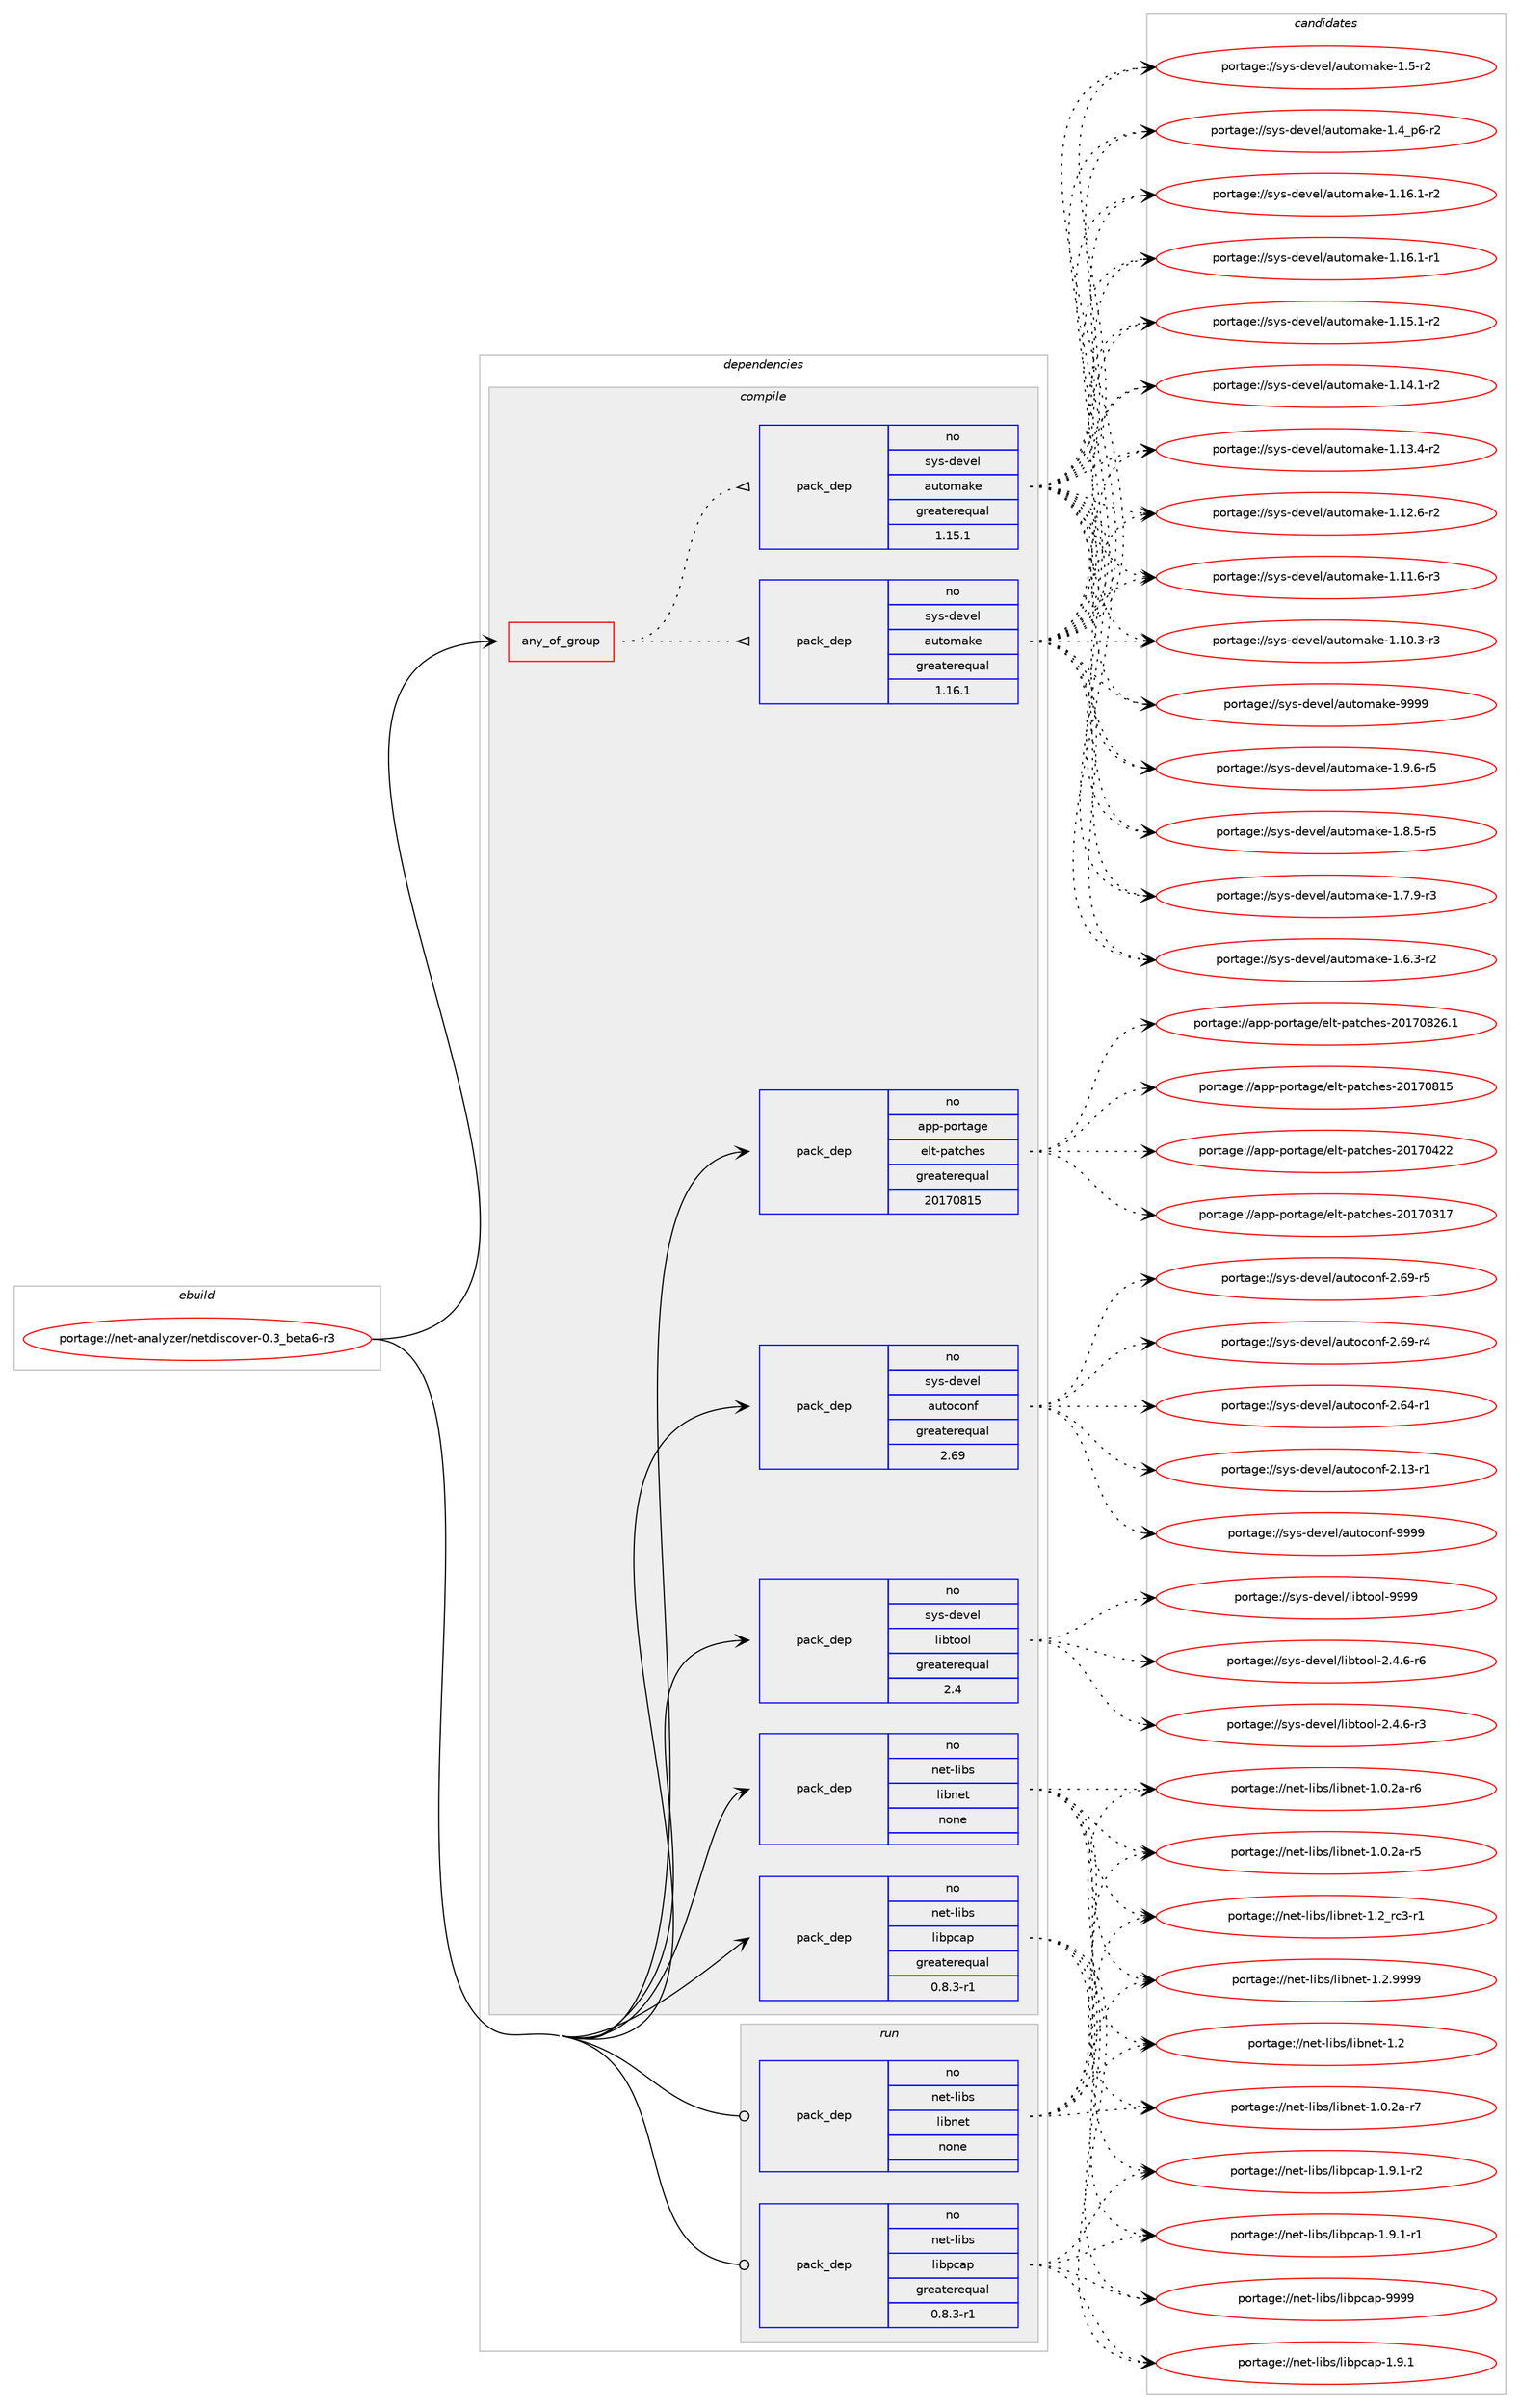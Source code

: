 digraph prolog {

# *************
# Graph options
# *************

newrank=true;
concentrate=true;
compound=true;
graph [rankdir=LR,fontname=Helvetica,fontsize=10,ranksep=1.5];#, ranksep=2.5, nodesep=0.2];
edge  [arrowhead=vee];
node  [fontname=Helvetica,fontsize=10];

# **********
# The ebuild
# **********

subgraph cluster_leftcol {
color=gray;
rank=same;
label=<<i>ebuild</i>>;
id [label="portage://net-analyzer/netdiscover-0.3_beta6-r3", color=red, width=4, href="../net-analyzer/netdiscover-0.3_beta6-r3.svg"];
}

# ****************
# The dependencies
# ****************

subgraph cluster_midcol {
color=gray;
label=<<i>dependencies</i>>;
subgraph cluster_compile {
fillcolor="#eeeeee";
style=filled;
label=<<i>compile</i>>;
subgraph any2518 {
dependency166920 [label=<<TABLE BORDER="0" CELLBORDER="1" CELLSPACING="0" CELLPADDING="4"><TR><TD CELLPADDING="10">any_of_group</TD></TR></TABLE>>, shape=none, color=red];subgraph pack128110 {
dependency166921 [label=<<TABLE BORDER="0" CELLBORDER="1" CELLSPACING="0" CELLPADDING="4" WIDTH="220"><TR><TD ROWSPAN="6" CELLPADDING="30">pack_dep</TD></TR><TR><TD WIDTH="110">no</TD></TR><TR><TD>sys-devel</TD></TR><TR><TD>automake</TD></TR><TR><TD>greaterequal</TD></TR><TR><TD>1.16.1</TD></TR></TABLE>>, shape=none, color=blue];
}
dependency166920:e -> dependency166921:w [weight=20,style="dotted",arrowhead="oinv"];
subgraph pack128111 {
dependency166922 [label=<<TABLE BORDER="0" CELLBORDER="1" CELLSPACING="0" CELLPADDING="4" WIDTH="220"><TR><TD ROWSPAN="6" CELLPADDING="30">pack_dep</TD></TR><TR><TD WIDTH="110">no</TD></TR><TR><TD>sys-devel</TD></TR><TR><TD>automake</TD></TR><TR><TD>greaterequal</TD></TR><TR><TD>1.15.1</TD></TR></TABLE>>, shape=none, color=blue];
}
dependency166920:e -> dependency166922:w [weight=20,style="dotted",arrowhead="oinv"];
}
id:e -> dependency166920:w [weight=20,style="solid",arrowhead="vee"];
subgraph pack128112 {
dependency166923 [label=<<TABLE BORDER="0" CELLBORDER="1" CELLSPACING="0" CELLPADDING="4" WIDTH="220"><TR><TD ROWSPAN="6" CELLPADDING="30">pack_dep</TD></TR><TR><TD WIDTH="110">no</TD></TR><TR><TD>app-portage</TD></TR><TR><TD>elt-patches</TD></TR><TR><TD>greaterequal</TD></TR><TR><TD>20170815</TD></TR></TABLE>>, shape=none, color=blue];
}
id:e -> dependency166923:w [weight=20,style="solid",arrowhead="vee"];
subgraph pack128113 {
dependency166924 [label=<<TABLE BORDER="0" CELLBORDER="1" CELLSPACING="0" CELLPADDING="4" WIDTH="220"><TR><TD ROWSPAN="6" CELLPADDING="30">pack_dep</TD></TR><TR><TD WIDTH="110">no</TD></TR><TR><TD>net-libs</TD></TR><TR><TD>libnet</TD></TR><TR><TD>none</TD></TR><TR><TD></TD></TR></TABLE>>, shape=none, color=blue];
}
id:e -> dependency166924:w [weight=20,style="solid",arrowhead="vee"];
subgraph pack128114 {
dependency166925 [label=<<TABLE BORDER="0" CELLBORDER="1" CELLSPACING="0" CELLPADDING="4" WIDTH="220"><TR><TD ROWSPAN="6" CELLPADDING="30">pack_dep</TD></TR><TR><TD WIDTH="110">no</TD></TR><TR><TD>net-libs</TD></TR><TR><TD>libpcap</TD></TR><TR><TD>greaterequal</TD></TR><TR><TD>0.8.3-r1</TD></TR></TABLE>>, shape=none, color=blue];
}
id:e -> dependency166925:w [weight=20,style="solid",arrowhead="vee"];
subgraph pack128115 {
dependency166926 [label=<<TABLE BORDER="0" CELLBORDER="1" CELLSPACING="0" CELLPADDING="4" WIDTH="220"><TR><TD ROWSPAN="6" CELLPADDING="30">pack_dep</TD></TR><TR><TD WIDTH="110">no</TD></TR><TR><TD>sys-devel</TD></TR><TR><TD>autoconf</TD></TR><TR><TD>greaterequal</TD></TR><TR><TD>2.69</TD></TR></TABLE>>, shape=none, color=blue];
}
id:e -> dependency166926:w [weight=20,style="solid",arrowhead="vee"];
subgraph pack128116 {
dependency166927 [label=<<TABLE BORDER="0" CELLBORDER="1" CELLSPACING="0" CELLPADDING="4" WIDTH="220"><TR><TD ROWSPAN="6" CELLPADDING="30">pack_dep</TD></TR><TR><TD WIDTH="110">no</TD></TR><TR><TD>sys-devel</TD></TR><TR><TD>libtool</TD></TR><TR><TD>greaterequal</TD></TR><TR><TD>2.4</TD></TR></TABLE>>, shape=none, color=blue];
}
id:e -> dependency166927:w [weight=20,style="solid",arrowhead="vee"];
}
subgraph cluster_compileandrun {
fillcolor="#eeeeee";
style=filled;
label=<<i>compile and run</i>>;
}
subgraph cluster_run {
fillcolor="#eeeeee";
style=filled;
label=<<i>run</i>>;
subgraph pack128117 {
dependency166928 [label=<<TABLE BORDER="0" CELLBORDER="1" CELLSPACING="0" CELLPADDING="4" WIDTH="220"><TR><TD ROWSPAN="6" CELLPADDING="30">pack_dep</TD></TR><TR><TD WIDTH="110">no</TD></TR><TR><TD>net-libs</TD></TR><TR><TD>libnet</TD></TR><TR><TD>none</TD></TR><TR><TD></TD></TR></TABLE>>, shape=none, color=blue];
}
id:e -> dependency166928:w [weight=20,style="solid",arrowhead="odot"];
subgraph pack128118 {
dependency166929 [label=<<TABLE BORDER="0" CELLBORDER="1" CELLSPACING="0" CELLPADDING="4" WIDTH="220"><TR><TD ROWSPAN="6" CELLPADDING="30">pack_dep</TD></TR><TR><TD WIDTH="110">no</TD></TR><TR><TD>net-libs</TD></TR><TR><TD>libpcap</TD></TR><TR><TD>greaterequal</TD></TR><TR><TD>0.8.3-r1</TD></TR></TABLE>>, shape=none, color=blue];
}
id:e -> dependency166929:w [weight=20,style="solid",arrowhead="odot"];
}
}

# **************
# The candidates
# **************

subgraph cluster_choices {
rank=same;
color=gray;
label=<<i>candidates</i>>;

subgraph choice128110 {
color=black;
nodesep=1;
choice115121115451001011181011084797117116111109971071014557575757 [label="portage://sys-devel/automake-9999", color=red, width=4,href="../sys-devel/automake-9999.svg"];
choice115121115451001011181011084797117116111109971071014549465746544511453 [label="portage://sys-devel/automake-1.9.6-r5", color=red, width=4,href="../sys-devel/automake-1.9.6-r5.svg"];
choice115121115451001011181011084797117116111109971071014549465646534511453 [label="portage://sys-devel/automake-1.8.5-r5", color=red, width=4,href="../sys-devel/automake-1.8.5-r5.svg"];
choice115121115451001011181011084797117116111109971071014549465546574511451 [label="portage://sys-devel/automake-1.7.9-r3", color=red, width=4,href="../sys-devel/automake-1.7.9-r3.svg"];
choice115121115451001011181011084797117116111109971071014549465446514511450 [label="portage://sys-devel/automake-1.6.3-r2", color=red, width=4,href="../sys-devel/automake-1.6.3-r2.svg"];
choice11512111545100101118101108479711711611110997107101454946534511450 [label="portage://sys-devel/automake-1.5-r2", color=red, width=4,href="../sys-devel/automake-1.5-r2.svg"];
choice115121115451001011181011084797117116111109971071014549465295112544511450 [label="portage://sys-devel/automake-1.4_p6-r2", color=red, width=4,href="../sys-devel/automake-1.4_p6-r2.svg"];
choice11512111545100101118101108479711711611110997107101454946495446494511450 [label="portage://sys-devel/automake-1.16.1-r2", color=red, width=4,href="../sys-devel/automake-1.16.1-r2.svg"];
choice11512111545100101118101108479711711611110997107101454946495446494511449 [label="portage://sys-devel/automake-1.16.1-r1", color=red, width=4,href="../sys-devel/automake-1.16.1-r1.svg"];
choice11512111545100101118101108479711711611110997107101454946495346494511450 [label="portage://sys-devel/automake-1.15.1-r2", color=red, width=4,href="../sys-devel/automake-1.15.1-r2.svg"];
choice11512111545100101118101108479711711611110997107101454946495246494511450 [label="portage://sys-devel/automake-1.14.1-r2", color=red, width=4,href="../sys-devel/automake-1.14.1-r2.svg"];
choice11512111545100101118101108479711711611110997107101454946495146524511450 [label="portage://sys-devel/automake-1.13.4-r2", color=red, width=4,href="../sys-devel/automake-1.13.4-r2.svg"];
choice11512111545100101118101108479711711611110997107101454946495046544511450 [label="portage://sys-devel/automake-1.12.6-r2", color=red, width=4,href="../sys-devel/automake-1.12.6-r2.svg"];
choice11512111545100101118101108479711711611110997107101454946494946544511451 [label="portage://sys-devel/automake-1.11.6-r3", color=red, width=4,href="../sys-devel/automake-1.11.6-r3.svg"];
choice11512111545100101118101108479711711611110997107101454946494846514511451 [label="portage://sys-devel/automake-1.10.3-r3", color=red, width=4,href="../sys-devel/automake-1.10.3-r3.svg"];
dependency166921:e -> choice115121115451001011181011084797117116111109971071014557575757:w [style=dotted,weight="100"];
dependency166921:e -> choice115121115451001011181011084797117116111109971071014549465746544511453:w [style=dotted,weight="100"];
dependency166921:e -> choice115121115451001011181011084797117116111109971071014549465646534511453:w [style=dotted,weight="100"];
dependency166921:e -> choice115121115451001011181011084797117116111109971071014549465546574511451:w [style=dotted,weight="100"];
dependency166921:e -> choice115121115451001011181011084797117116111109971071014549465446514511450:w [style=dotted,weight="100"];
dependency166921:e -> choice11512111545100101118101108479711711611110997107101454946534511450:w [style=dotted,weight="100"];
dependency166921:e -> choice115121115451001011181011084797117116111109971071014549465295112544511450:w [style=dotted,weight="100"];
dependency166921:e -> choice11512111545100101118101108479711711611110997107101454946495446494511450:w [style=dotted,weight="100"];
dependency166921:e -> choice11512111545100101118101108479711711611110997107101454946495446494511449:w [style=dotted,weight="100"];
dependency166921:e -> choice11512111545100101118101108479711711611110997107101454946495346494511450:w [style=dotted,weight="100"];
dependency166921:e -> choice11512111545100101118101108479711711611110997107101454946495246494511450:w [style=dotted,weight="100"];
dependency166921:e -> choice11512111545100101118101108479711711611110997107101454946495146524511450:w [style=dotted,weight="100"];
dependency166921:e -> choice11512111545100101118101108479711711611110997107101454946495046544511450:w [style=dotted,weight="100"];
dependency166921:e -> choice11512111545100101118101108479711711611110997107101454946494946544511451:w [style=dotted,weight="100"];
dependency166921:e -> choice11512111545100101118101108479711711611110997107101454946494846514511451:w [style=dotted,weight="100"];
}
subgraph choice128111 {
color=black;
nodesep=1;
choice115121115451001011181011084797117116111109971071014557575757 [label="portage://sys-devel/automake-9999", color=red, width=4,href="../sys-devel/automake-9999.svg"];
choice115121115451001011181011084797117116111109971071014549465746544511453 [label="portage://sys-devel/automake-1.9.6-r5", color=red, width=4,href="../sys-devel/automake-1.9.6-r5.svg"];
choice115121115451001011181011084797117116111109971071014549465646534511453 [label="portage://sys-devel/automake-1.8.5-r5", color=red, width=4,href="../sys-devel/automake-1.8.5-r5.svg"];
choice115121115451001011181011084797117116111109971071014549465546574511451 [label="portage://sys-devel/automake-1.7.9-r3", color=red, width=4,href="../sys-devel/automake-1.7.9-r3.svg"];
choice115121115451001011181011084797117116111109971071014549465446514511450 [label="portage://sys-devel/automake-1.6.3-r2", color=red, width=4,href="../sys-devel/automake-1.6.3-r2.svg"];
choice11512111545100101118101108479711711611110997107101454946534511450 [label="portage://sys-devel/automake-1.5-r2", color=red, width=4,href="../sys-devel/automake-1.5-r2.svg"];
choice115121115451001011181011084797117116111109971071014549465295112544511450 [label="portage://sys-devel/automake-1.4_p6-r2", color=red, width=4,href="../sys-devel/automake-1.4_p6-r2.svg"];
choice11512111545100101118101108479711711611110997107101454946495446494511450 [label="portage://sys-devel/automake-1.16.1-r2", color=red, width=4,href="../sys-devel/automake-1.16.1-r2.svg"];
choice11512111545100101118101108479711711611110997107101454946495446494511449 [label="portage://sys-devel/automake-1.16.1-r1", color=red, width=4,href="../sys-devel/automake-1.16.1-r1.svg"];
choice11512111545100101118101108479711711611110997107101454946495346494511450 [label="portage://sys-devel/automake-1.15.1-r2", color=red, width=4,href="../sys-devel/automake-1.15.1-r2.svg"];
choice11512111545100101118101108479711711611110997107101454946495246494511450 [label="portage://sys-devel/automake-1.14.1-r2", color=red, width=4,href="../sys-devel/automake-1.14.1-r2.svg"];
choice11512111545100101118101108479711711611110997107101454946495146524511450 [label="portage://sys-devel/automake-1.13.4-r2", color=red, width=4,href="../sys-devel/automake-1.13.4-r2.svg"];
choice11512111545100101118101108479711711611110997107101454946495046544511450 [label="portage://sys-devel/automake-1.12.6-r2", color=red, width=4,href="../sys-devel/automake-1.12.6-r2.svg"];
choice11512111545100101118101108479711711611110997107101454946494946544511451 [label="portage://sys-devel/automake-1.11.6-r3", color=red, width=4,href="../sys-devel/automake-1.11.6-r3.svg"];
choice11512111545100101118101108479711711611110997107101454946494846514511451 [label="portage://sys-devel/automake-1.10.3-r3", color=red, width=4,href="../sys-devel/automake-1.10.3-r3.svg"];
dependency166922:e -> choice115121115451001011181011084797117116111109971071014557575757:w [style=dotted,weight="100"];
dependency166922:e -> choice115121115451001011181011084797117116111109971071014549465746544511453:w [style=dotted,weight="100"];
dependency166922:e -> choice115121115451001011181011084797117116111109971071014549465646534511453:w [style=dotted,weight="100"];
dependency166922:e -> choice115121115451001011181011084797117116111109971071014549465546574511451:w [style=dotted,weight="100"];
dependency166922:e -> choice115121115451001011181011084797117116111109971071014549465446514511450:w [style=dotted,weight="100"];
dependency166922:e -> choice11512111545100101118101108479711711611110997107101454946534511450:w [style=dotted,weight="100"];
dependency166922:e -> choice115121115451001011181011084797117116111109971071014549465295112544511450:w [style=dotted,weight="100"];
dependency166922:e -> choice11512111545100101118101108479711711611110997107101454946495446494511450:w [style=dotted,weight="100"];
dependency166922:e -> choice11512111545100101118101108479711711611110997107101454946495446494511449:w [style=dotted,weight="100"];
dependency166922:e -> choice11512111545100101118101108479711711611110997107101454946495346494511450:w [style=dotted,weight="100"];
dependency166922:e -> choice11512111545100101118101108479711711611110997107101454946495246494511450:w [style=dotted,weight="100"];
dependency166922:e -> choice11512111545100101118101108479711711611110997107101454946495146524511450:w [style=dotted,weight="100"];
dependency166922:e -> choice11512111545100101118101108479711711611110997107101454946495046544511450:w [style=dotted,weight="100"];
dependency166922:e -> choice11512111545100101118101108479711711611110997107101454946494946544511451:w [style=dotted,weight="100"];
dependency166922:e -> choice11512111545100101118101108479711711611110997107101454946494846514511451:w [style=dotted,weight="100"];
}
subgraph choice128112 {
color=black;
nodesep=1;
choice971121124511211111411697103101471011081164511297116991041011154550484955485650544649 [label="portage://app-portage/elt-patches-20170826.1", color=red, width=4,href="../app-portage/elt-patches-20170826.1.svg"];
choice97112112451121111141169710310147101108116451129711699104101115455048495548564953 [label="portage://app-portage/elt-patches-20170815", color=red, width=4,href="../app-portage/elt-patches-20170815.svg"];
choice97112112451121111141169710310147101108116451129711699104101115455048495548525050 [label="portage://app-portage/elt-patches-20170422", color=red, width=4,href="../app-portage/elt-patches-20170422.svg"];
choice97112112451121111141169710310147101108116451129711699104101115455048495548514955 [label="portage://app-portage/elt-patches-20170317", color=red, width=4,href="../app-portage/elt-patches-20170317.svg"];
dependency166923:e -> choice971121124511211111411697103101471011081164511297116991041011154550484955485650544649:w [style=dotted,weight="100"];
dependency166923:e -> choice97112112451121111141169710310147101108116451129711699104101115455048495548564953:w [style=dotted,weight="100"];
dependency166923:e -> choice97112112451121111141169710310147101108116451129711699104101115455048495548525050:w [style=dotted,weight="100"];
dependency166923:e -> choice97112112451121111141169710310147101108116451129711699104101115455048495548514955:w [style=dotted,weight="100"];
}
subgraph choice128113 {
color=black;
nodesep=1;
choice11010111645108105981154710810598110101116454946509511499514511449 [label="portage://net-libs/libnet-1.2_rc3-r1", color=red, width=4,href="../net-libs/libnet-1.2_rc3-r1.svg"];
choice11010111645108105981154710810598110101116454946504657575757 [label="portage://net-libs/libnet-1.2.9999", color=red, width=4,href="../net-libs/libnet-1.2.9999.svg"];
choice1101011164510810598115471081059811010111645494650 [label="portage://net-libs/libnet-1.2", color=red, width=4,href="../net-libs/libnet-1.2.svg"];
choice11010111645108105981154710810598110101116454946484650974511455 [label="portage://net-libs/libnet-1.0.2a-r7", color=red, width=4,href="../net-libs/libnet-1.0.2a-r7.svg"];
choice11010111645108105981154710810598110101116454946484650974511454 [label="portage://net-libs/libnet-1.0.2a-r6", color=red, width=4,href="../net-libs/libnet-1.0.2a-r6.svg"];
choice11010111645108105981154710810598110101116454946484650974511453 [label="portage://net-libs/libnet-1.0.2a-r5", color=red, width=4,href="../net-libs/libnet-1.0.2a-r5.svg"];
dependency166924:e -> choice11010111645108105981154710810598110101116454946509511499514511449:w [style=dotted,weight="100"];
dependency166924:e -> choice11010111645108105981154710810598110101116454946504657575757:w [style=dotted,weight="100"];
dependency166924:e -> choice1101011164510810598115471081059811010111645494650:w [style=dotted,weight="100"];
dependency166924:e -> choice11010111645108105981154710810598110101116454946484650974511455:w [style=dotted,weight="100"];
dependency166924:e -> choice11010111645108105981154710810598110101116454946484650974511454:w [style=dotted,weight="100"];
dependency166924:e -> choice11010111645108105981154710810598110101116454946484650974511453:w [style=dotted,weight="100"];
}
subgraph choice128114 {
color=black;
nodesep=1;
choice1101011164510810598115471081059811299971124557575757 [label="portage://net-libs/libpcap-9999", color=red, width=4,href="../net-libs/libpcap-9999.svg"];
choice1101011164510810598115471081059811299971124549465746494511450 [label="portage://net-libs/libpcap-1.9.1-r2", color=red, width=4,href="../net-libs/libpcap-1.9.1-r2.svg"];
choice1101011164510810598115471081059811299971124549465746494511449 [label="portage://net-libs/libpcap-1.9.1-r1", color=red, width=4,href="../net-libs/libpcap-1.9.1-r1.svg"];
choice110101116451081059811547108105981129997112454946574649 [label="portage://net-libs/libpcap-1.9.1", color=red, width=4,href="../net-libs/libpcap-1.9.1.svg"];
dependency166925:e -> choice1101011164510810598115471081059811299971124557575757:w [style=dotted,weight="100"];
dependency166925:e -> choice1101011164510810598115471081059811299971124549465746494511450:w [style=dotted,weight="100"];
dependency166925:e -> choice1101011164510810598115471081059811299971124549465746494511449:w [style=dotted,weight="100"];
dependency166925:e -> choice110101116451081059811547108105981129997112454946574649:w [style=dotted,weight="100"];
}
subgraph choice128115 {
color=black;
nodesep=1;
choice115121115451001011181011084797117116111991111101024557575757 [label="portage://sys-devel/autoconf-9999", color=red, width=4,href="../sys-devel/autoconf-9999.svg"];
choice1151211154510010111810110847971171161119911111010245504654574511453 [label="portage://sys-devel/autoconf-2.69-r5", color=red, width=4,href="../sys-devel/autoconf-2.69-r5.svg"];
choice1151211154510010111810110847971171161119911111010245504654574511452 [label="portage://sys-devel/autoconf-2.69-r4", color=red, width=4,href="../sys-devel/autoconf-2.69-r4.svg"];
choice1151211154510010111810110847971171161119911111010245504654524511449 [label="portage://sys-devel/autoconf-2.64-r1", color=red, width=4,href="../sys-devel/autoconf-2.64-r1.svg"];
choice1151211154510010111810110847971171161119911111010245504649514511449 [label="portage://sys-devel/autoconf-2.13-r1", color=red, width=4,href="../sys-devel/autoconf-2.13-r1.svg"];
dependency166926:e -> choice115121115451001011181011084797117116111991111101024557575757:w [style=dotted,weight="100"];
dependency166926:e -> choice1151211154510010111810110847971171161119911111010245504654574511453:w [style=dotted,weight="100"];
dependency166926:e -> choice1151211154510010111810110847971171161119911111010245504654574511452:w [style=dotted,weight="100"];
dependency166926:e -> choice1151211154510010111810110847971171161119911111010245504654524511449:w [style=dotted,weight="100"];
dependency166926:e -> choice1151211154510010111810110847971171161119911111010245504649514511449:w [style=dotted,weight="100"];
}
subgraph choice128116 {
color=black;
nodesep=1;
choice1151211154510010111810110847108105981161111111084557575757 [label="portage://sys-devel/libtool-9999", color=red, width=4,href="../sys-devel/libtool-9999.svg"];
choice1151211154510010111810110847108105981161111111084550465246544511454 [label="portage://sys-devel/libtool-2.4.6-r6", color=red, width=4,href="../sys-devel/libtool-2.4.6-r6.svg"];
choice1151211154510010111810110847108105981161111111084550465246544511451 [label="portage://sys-devel/libtool-2.4.6-r3", color=red, width=4,href="../sys-devel/libtool-2.4.6-r3.svg"];
dependency166927:e -> choice1151211154510010111810110847108105981161111111084557575757:w [style=dotted,weight="100"];
dependency166927:e -> choice1151211154510010111810110847108105981161111111084550465246544511454:w [style=dotted,weight="100"];
dependency166927:e -> choice1151211154510010111810110847108105981161111111084550465246544511451:w [style=dotted,weight="100"];
}
subgraph choice128117 {
color=black;
nodesep=1;
choice11010111645108105981154710810598110101116454946509511499514511449 [label="portage://net-libs/libnet-1.2_rc3-r1", color=red, width=4,href="../net-libs/libnet-1.2_rc3-r1.svg"];
choice11010111645108105981154710810598110101116454946504657575757 [label="portage://net-libs/libnet-1.2.9999", color=red, width=4,href="../net-libs/libnet-1.2.9999.svg"];
choice1101011164510810598115471081059811010111645494650 [label="portage://net-libs/libnet-1.2", color=red, width=4,href="../net-libs/libnet-1.2.svg"];
choice11010111645108105981154710810598110101116454946484650974511455 [label="portage://net-libs/libnet-1.0.2a-r7", color=red, width=4,href="../net-libs/libnet-1.0.2a-r7.svg"];
choice11010111645108105981154710810598110101116454946484650974511454 [label="portage://net-libs/libnet-1.0.2a-r6", color=red, width=4,href="../net-libs/libnet-1.0.2a-r6.svg"];
choice11010111645108105981154710810598110101116454946484650974511453 [label="portage://net-libs/libnet-1.0.2a-r5", color=red, width=4,href="../net-libs/libnet-1.0.2a-r5.svg"];
dependency166928:e -> choice11010111645108105981154710810598110101116454946509511499514511449:w [style=dotted,weight="100"];
dependency166928:e -> choice11010111645108105981154710810598110101116454946504657575757:w [style=dotted,weight="100"];
dependency166928:e -> choice1101011164510810598115471081059811010111645494650:w [style=dotted,weight="100"];
dependency166928:e -> choice11010111645108105981154710810598110101116454946484650974511455:w [style=dotted,weight="100"];
dependency166928:e -> choice11010111645108105981154710810598110101116454946484650974511454:w [style=dotted,weight="100"];
dependency166928:e -> choice11010111645108105981154710810598110101116454946484650974511453:w [style=dotted,weight="100"];
}
subgraph choice128118 {
color=black;
nodesep=1;
choice1101011164510810598115471081059811299971124557575757 [label="portage://net-libs/libpcap-9999", color=red, width=4,href="../net-libs/libpcap-9999.svg"];
choice1101011164510810598115471081059811299971124549465746494511450 [label="portage://net-libs/libpcap-1.9.1-r2", color=red, width=4,href="../net-libs/libpcap-1.9.1-r2.svg"];
choice1101011164510810598115471081059811299971124549465746494511449 [label="portage://net-libs/libpcap-1.9.1-r1", color=red, width=4,href="../net-libs/libpcap-1.9.1-r1.svg"];
choice110101116451081059811547108105981129997112454946574649 [label="portage://net-libs/libpcap-1.9.1", color=red, width=4,href="../net-libs/libpcap-1.9.1.svg"];
dependency166929:e -> choice1101011164510810598115471081059811299971124557575757:w [style=dotted,weight="100"];
dependency166929:e -> choice1101011164510810598115471081059811299971124549465746494511450:w [style=dotted,weight="100"];
dependency166929:e -> choice1101011164510810598115471081059811299971124549465746494511449:w [style=dotted,weight="100"];
dependency166929:e -> choice110101116451081059811547108105981129997112454946574649:w [style=dotted,weight="100"];
}
}

}

